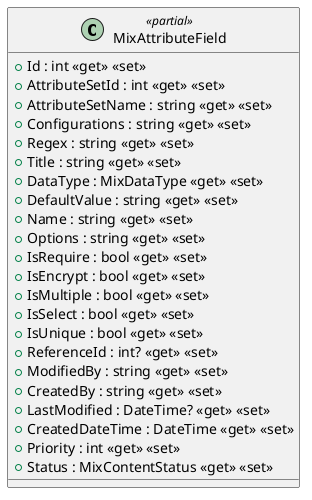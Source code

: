 @startuml
class MixAttributeField <<partial>> {
    + Id : int <<get>> <<set>>
    + AttributeSetId : int <<get>> <<set>>
    + AttributeSetName : string <<get>> <<set>>
    + Configurations : string <<get>> <<set>>
    + Regex : string <<get>> <<set>>
    + Title : string <<get>> <<set>>
    + DataType : MixDataType <<get>> <<set>>
    + DefaultValue : string <<get>> <<set>>
    + Name : string <<get>> <<set>>
    + Options : string <<get>> <<set>>
    + IsRequire : bool <<get>> <<set>>
    + IsEncrypt : bool <<get>> <<set>>
    + IsMultiple : bool <<get>> <<set>>
    + IsSelect : bool <<get>> <<set>>
    + IsUnique : bool <<get>> <<set>>
    + ReferenceId : int? <<get>> <<set>>
    + ModifiedBy : string <<get>> <<set>>
    + CreatedBy : string <<get>> <<set>>
    + LastModified : DateTime? <<get>> <<set>>
    + CreatedDateTime : DateTime <<get>> <<set>>
    + Priority : int <<get>> <<set>>
    + Status : MixContentStatus <<get>> <<set>>
}
@enduml
